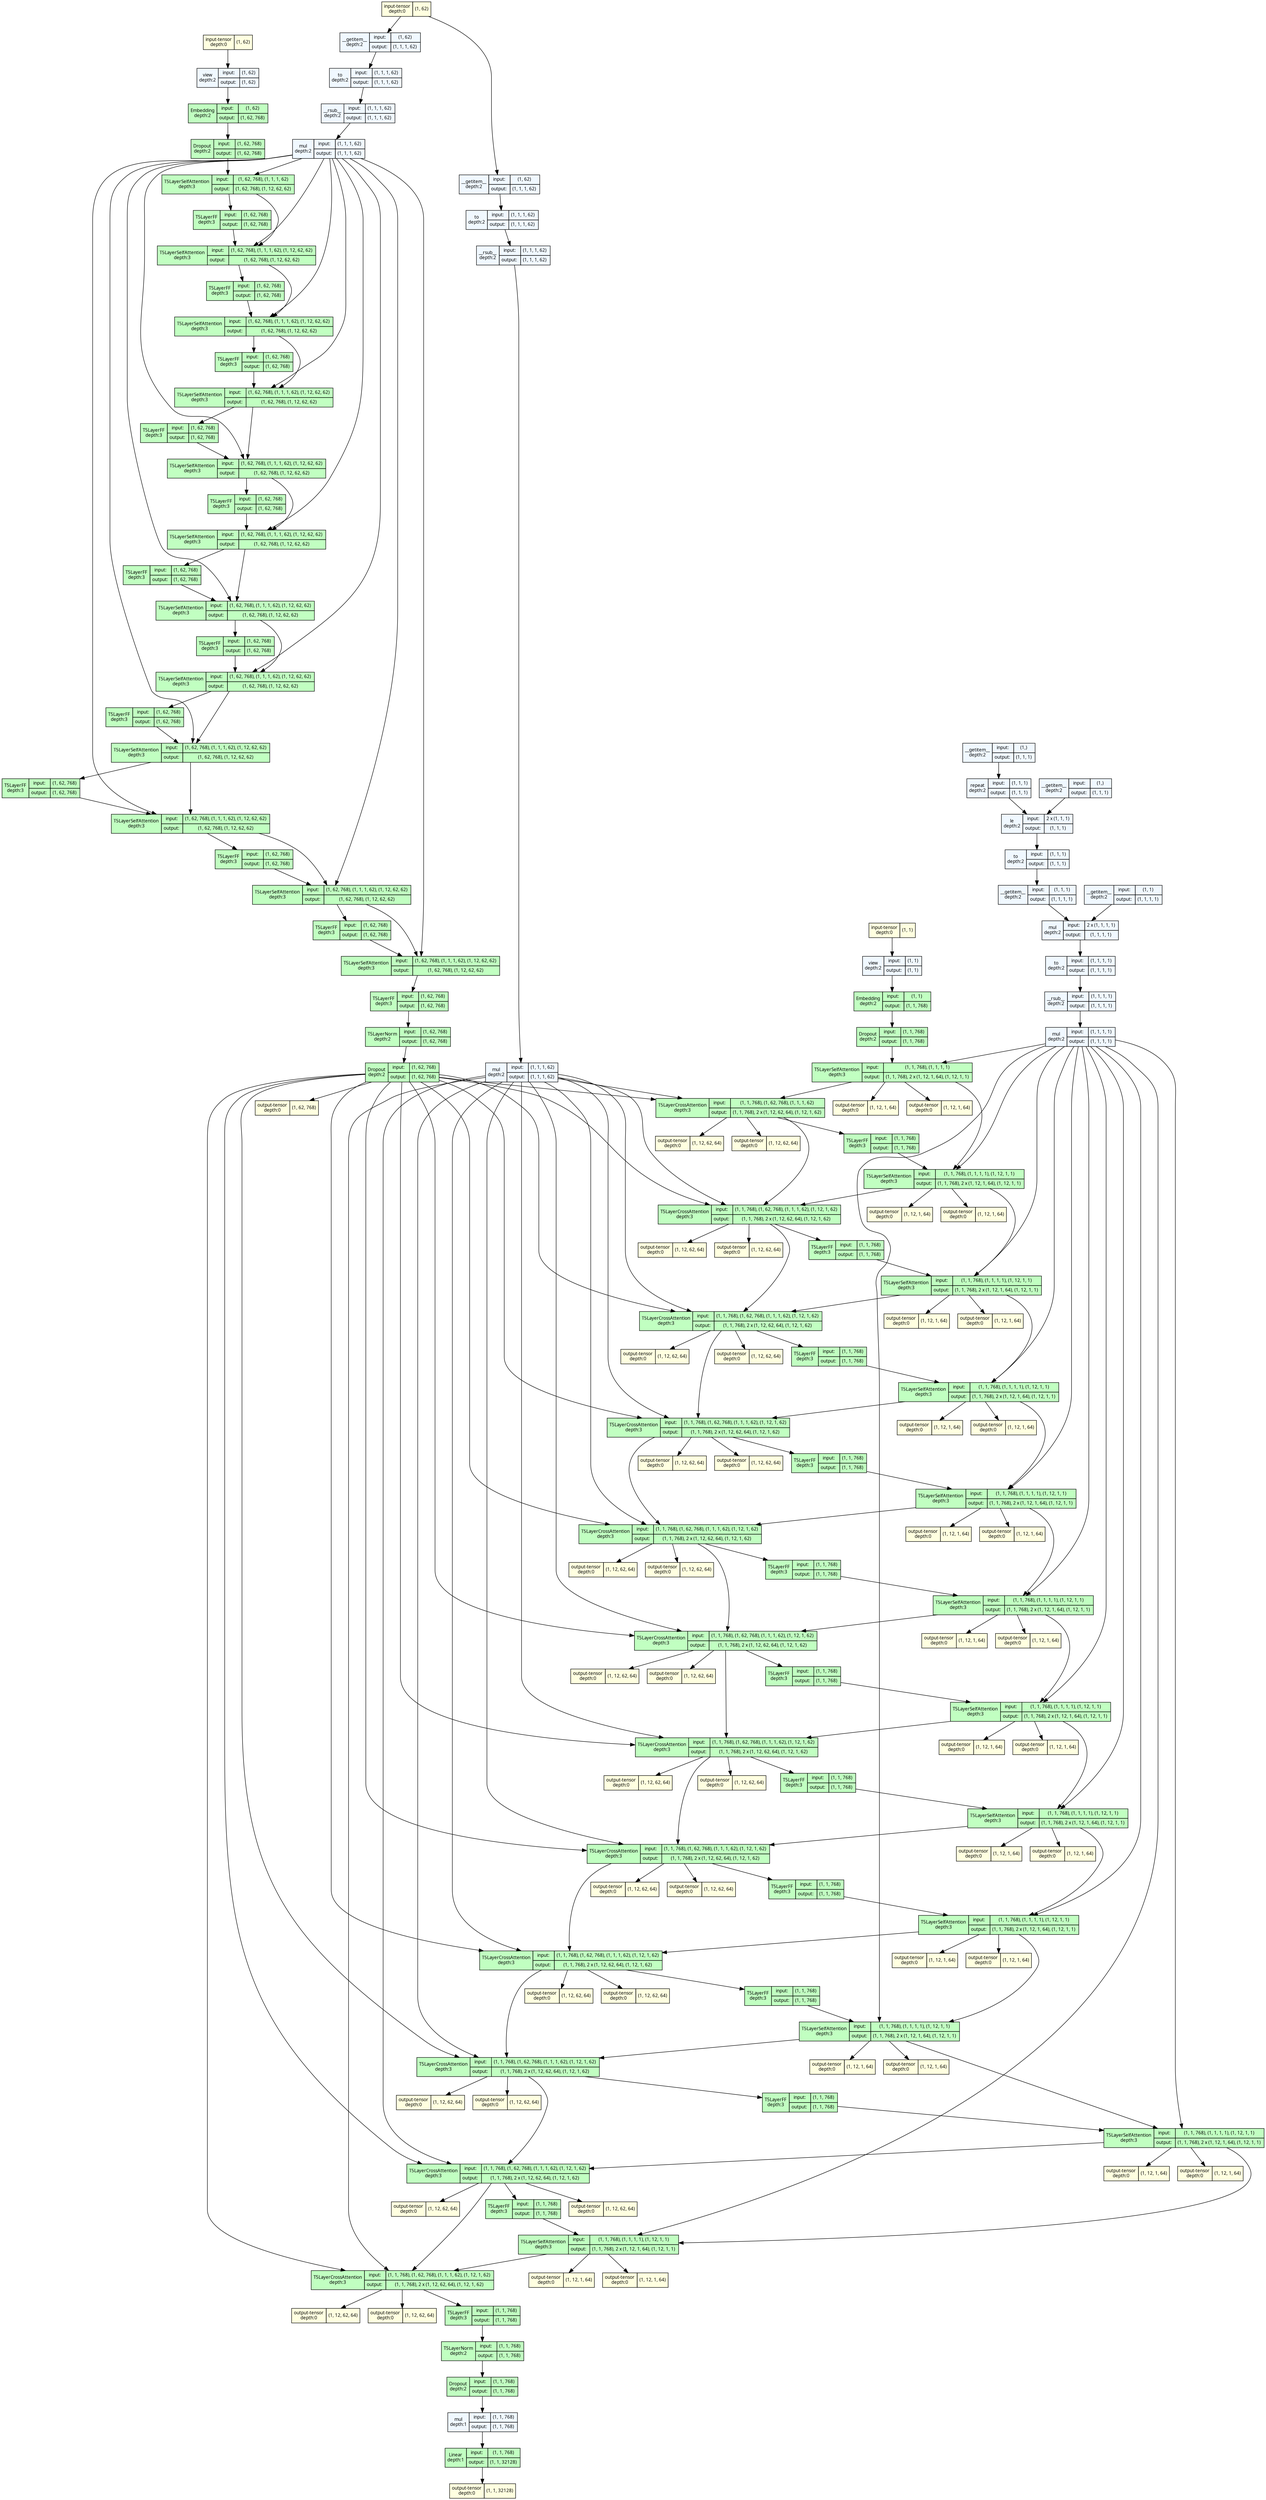 strict digraph model {
	graph [ordering=in rankdir=TB size="109.5,109.5"]
	node [align=left fontname="Linux libertine" fontsize=10 height=0.2 margin=0 ranksep=0.1 shape=plaintext style=filled]
	edge [fontsize=10]
	0 [label=<
                    <TABLE BORDER="0" CELLBORDER="1"
                    CELLSPACING="0" CELLPADDING="4">
                        <TR><TD>input-tensor<BR/>depth:0</TD><TD>(1, 62)</TD></TR>
                    </TABLE>> fillcolor=lightyellow]
	1 [label=<
                    <TABLE BORDER="0" CELLBORDER="1"
                    CELLSPACING="0" CELLPADDING="4">
                        <TR><TD>input-tensor<BR/>depth:0</TD><TD>(1, 62)</TD></TR>
                    </TABLE>> fillcolor=lightyellow]
	2 [label=<
                    <TABLE BORDER="0" CELLBORDER="1"
                    CELLSPACING="0" CELLPADDING="4">
                        <TR><TD>input-tensor<BR/>depth:0</TD><TD>(1, 1)</TD></TR>
                    </TABLE>> fillcolor=lightyellow]
	3 [label=<
                    <TABLE BORDER="0" CELLBORDER="1"
                    CELLSPACING="0" CELLPADDING="4">
                    <TR>
                        <TD ROWSPAN="2">view<BR/>depth:2</TD>
                        <TD COLSPAN="2">input:</TD>
                        <TD COLSPAN="2">(1, 62) </TD>
                    </TR>
                    <TR>
                        <TD COLSPAN="2">output: </TD>
                        <TD COLSPAN="2">(1, 62) </TD>
                    </TR>
                    </TABLE>> fillcolor=aliceblue]
	4 [label=<
                    <TABLE BORDER="0" CELLBORDER="1"
                    CELLSPACING="0" CELLPADDING="4">
                    <TR>
                        <TD ROWSPAN="2">Embedding<BR/>depth:2</TD>
                        <TD COLSPAN="2">input:</TD>
                        <TD COLSPAN="2">(1, 62) </TD>
                    </TR>
                    <TR>
                        <TD COLSPAN="2">output: </TD>
                        <TD COLSPAN="2">(1, 62, 768) </TD>
                    </TR>
                    </TABLE>> fillcolor=darkseagreen1]
	5 [label=<
                    <TABLE BORDER="0" CELLBORDER="1"
                    CELLSPACING="0" CELLPADDING="4">
                    <TR>
                        <TD ROWSPAN="2">__getitem__<BR/>depth:2</TD>
                        <TD COLSPAN="2">input:</TD>
                        <TD COLSPAN="2">(1, 62) </TD>
                    </TR>
                    <TR>
                        <TD COLSPAN="2">output: </TD>
                        <TD COLSPAN="2">(1, 1, 1, 62) </TD>
                    </TR>
                    </TABLE>> fillcolor=aliceblue]
	6 [label=<
                    <TABLE BORDER="0" CELLBORDER="1"
                    CELLSPACING="0" CELLPADDING="4">
                    <TR>
                        <TD ROWSPAN="2">to<BR/>depth:2</TD>
                        <TD COLSPAN="2">input:</TD>
                        <TD COLSPAN="2">(1, 1, 1, 62) </TD>
                    </TR>
                    <TR>
                        <TD COLSPAN="2">output: </TD>
                        <TD COLSPAN="2">(1, 1, 1, 62) </TD>
                    </TR>
                    </TABLE>> fillcolor=aliceblue]
	7 [label=<
                    <TABLE BORDER="0" CELLBORDER="1"
                    CELLSPACING="0" CELLPADDING="4">
                    <TR>
                        <TD ROWSPAN="2">__rsub__<BR/>depth:2</TD>
                        <TD COLSPAN="2">input:</TD>
                        <TD COLSPAN="2">(1, 1, 1, 62) </TD>
                    </TR>
                    <TR>
                        <TD COLSPAN="2">output: </TD>
                        <TD COLSPAN="2">(1, 1, 1, 62) </TD>
                    </TR>
                    </TABLE>> fillcolor=aliceblue]
	8 [label=<
                    <TABLE BORDER="0" CELLBORDER="1"
                    CELLSPACING="0" CELLPADDING="4">
                    <TR>
                        <TD ROWSPAN="2">mul<BR/>depth:2</TD>
                        <TD COLSPAN="2">input:</TD>
                        <TD COLSPAN="2">(1, 1, 1, 62) </TD>
                    </TR>
                    <TR>
                        <TD COLSPAN="2">output: </TD>
                        <TD COLSPAN="2">(1, 1, 1, 62) </TD>
                    </TR>
                    </TABLE>> fillcolor=aliceblue]
	9 [label=<
                    <TABLE BORDER="0" CELLBORDER="1"
                    CELLSPACING="0" CELLPADDING="4">
                    <TR>
                        <TD ROWSPAN="2">Dropout<BR/>depth:2</TD>
                        <TD COLSPAN="2">input:</TD>
                        <TD COLSPAN="2">(1, 62, 768) </TD>
                    </TR>
                    <TR>
                        <TD COLSPAN="2">output: </TD>
                        <TD COLSPAN="2">(1, 62, 768) </TD>
                    </TR>
                    </TABLE>> fillcolor=darkseagreen1]
	10 [label=<
                    <TABLE BORDER="0" CELLBORDER="1"
                    CELLSPACING="0" CELLPADDING="4">
                    <TR>
                        <TD ROWSPAN="2">T5LayerSelfAttention<BR/>depth:3</TD>
                        <TD COLSPAN="2">input:</TD>
                        <TD COLSPAN="2">(1, 62, 768), (1, 1, 1, 62) </TD>
                    </TR>
                    <TR>
                        <TD COLSPAN="2">output: </TD>
                        <TD COLSPAN="2">(1, 62, 768), (1, 12, 62, 62) </TD>
                    </TR>
                    </TABLE>> fillcolor=darkseagreen1]
	11 [label=<
                    <TABLE BORDER="0" CELLBORDER="1"
                    CELLSPACING="0" CELLPADDING="4">
                    <TR>
                        <TD ROWSPAN="2">T5LayerFF<BR/>depth:3</TD>
                        <TD COLSPAN="2">input:</TD>
                        <TD COLSPAN="2">(1, 62, 768) </TD>
                    </TR>
                    <TR>
                        <TD COLSPAN="2">output: </TD>
                        <TD COLSPAN="2">(1, 62, 768) </TD>
                    </TR>
                    </TABLE>> fillcolor=darkseagreen1]
	12 [label=<
                    <TABLE BORDER="0" CELLBORDER="1"
                    CELLSPACING="0" CELLPADDING="4">
                    <TR>
                        <TD ROWSPAN="2">T5LayerSelfAttention<BR/>depth:3</TD>
                        <TD COLSPAN="2">input:</TD>
                        <TD COLSPAN="2">(1, 62, 768), (1, 1, 1, 62), (1, 12, 62, 62) </TD>
                    </TR>
                    <TR>
                        <TD COLSPAN="2">output: </TD>
                        <TD COLSPAN="2">(1, 62, 768), (1, 12, 62, 62) </TD>
                    </TR>
                    </TABLE>> fillcolor=darkseagreen1]
	13 [label=<
                    <TABLE BORDER="0" CELLBORDER="1"
                    CELLSPACING="0" CELLPADDING="4">
                    <TR>
                        <TD ROWSPAN="2">T5LayerFF<BR/>depth:3</TD>
                        <TD COLSPAN="2">input:</TD>
                        <TD COLSPAN="2">(1, 62, 768) </TD>
                    </TR>
                    <TR>
                        <TD COLSPAN="2">output: </TD>
                        <TD COLSPAN="2">(1, 62, 768) </TD>
                    </TR>
                    </TABLE>> fillcolor=darkseagreen1]
	14 [label=<
                    <TABLE BORDER="0" CELLBORDER="1"
                    CELLSPACING="0" CELLPADDING="4">
                    <TR>
                        <TD ROWSPAN="2">T5LayerSelfAttention<BR/>depth:3</TD>
                        <TD COLSPAN="2">input:</TD>
                        <TD COLSPAN="2">(1, 62, 768), (1, 1, 1, 62), (1, 12, 62, 62) </TD>
                    </TR>
                    <TR>
                        <TD COLSPAN="2">output: </TD>
                        <TD COLSPAN="2">(1, 62, 768), (1, 12, 62, 62) </TD>
                    </TR>
                    </TABLE>> fillcolor=darkseagreen1]
	15 [label=<
                    <TABLE BORDER="0" CELLBORDER="1"
                    CELLSPACING="0" CELLPADDING="4">
                    <TR>
                        <TD ROWSPAN="2">T5LayerFF<BR/>depth:3</TD>
                        <TD COLSPAN="2">input:</TD>
                        <TD COLSPAN="2">(1, 62, 768) </TD>
                    </TR>
                    <TR>
                        <TD COLSPAN="2">output: </TD>
                        <TD COLSPAN="2">(1, 62, 768) </TD>
                    </TR>
                    </TABLE>> fillcolor=darkseagreen1]
	16 [label=<
                    <TABLE BORDER="0" CELLBORDER="1"
                    CELLSPACING="0" CELLPADDING="4">
                    <TR>
                        <TD ROWSPAN="2">T5LayerSelfAttention<BR/>depth:3</TD>
                        <TD COLSPAN="2">input:</TD>
                        <TD COLSPAN="2">(1, 62, 768), (1, 1, 1, 62), (1, 12, 62, 62) </TD>
                    </TR>
                    <TR>
                        <TD COLSPAN="2">output: </TD>
                        <TD COLSPAN="2">(1, 62, 768), (1, 12, 62, 62) </TD>
                    </TR>
                    </TABLE>> fillcolor=darkseagreen1]
	17 [label=<
                    <TABLE BORDER="0" CELLBORDER="1"
                    CELLSPACING="0" CELLPADDING="4">
                    <TR>
                        <TD ROWSPAN="2">T5LayerFF<BR/>depth:3</TD>
                        <TD COLSPAN="2">input:</TD>
                        <TD COLSPAN="2">(1, 62, 768) </TD>
                    </TR>
                    <TR>
                        <TD COLSPAN="2">output: </TD>
                        <TD COLSPAN="2">(1, 62, 768) </TD>
                    </TR>
                    </TABLE>> fillcolor=darkseagreen1]
	18 [label=<
                    <TABLE BORDER="0" CELLBORDER="1"
                    CELLSPACING="0" CELLPADDING="4">
                    <TR>
                        <TD ROWSPAN="2">T5LayerSelfAttention<BR/>depth:3</TD>
                        <TD COLSPAN="2">input:</TD>
                        <TD COLSPAN="2">(1, 62, 768), (1, 1, 1, 62), (1, 12, 62, 62) </TD>
                    </TR>
                    <TR>
                        <TD COLSPAN="2">output: </TD>
                        <TD COLSPAN="2">(1, 62, 768), (1, 12, 62, 62) </TD>
                    </TR>
                    </TABLE>> fillcolor=darkseagreen1]
	19 [label=<
                    <TABLE BORDER="0" CELLBORDER="1"
                    CELLSPACING="0" CELLPADDING="4">
                    <TR>
                        <TD ROWSPAN="2">T5LayerFF<BR/>depth:3</TD>
                        <TD COLSPAN="2">input:</TD>
                        <TD COLSPAN="2">(1, 62, 768) </TD>
                    </TR>
                    <TR>
                        <TD COLSPAN="2">output: </TD>
                        <TD COLSPAN="2">(1, 62, 768) </TD>
                    </TR>
                    </TABLE>> fillcolor=darkseagreen1]
	20 [label=<
                    <TABLE BORDER="0" CELLBORDER="1"
                    CELLSPACING="0" CELLPADDING="4">
                    <TR>
                        <TD ROWSPAN="2">T5LayerSelfAttention<BR/>depth:3</TD>
                        <TD COLSPAN="2">input:</TD>
                        <TD COLSPAN="2">(1, 62, 768), (1, 1, 1, 62), (1, 12, 62, 62) </TD>
                    </TR>
                    <TR>
                        <TD COLSPAN="2">output: </TD>
                        <TD COLSPAN="2">(1, 62, 768), (1, 12, 62, 62) </TD>
                    </TR>
                    </TABLE>> fillcolor=darkseagreen1]
	21 [label=<
                    <TABLE BORDER="0" CELLBORDER="1"
                    CELLSPACING="0" CELLPADDING="4">
                    <TR>
                        <TD ROWSPAN="2">T5LayerFF<BR/>depth:3</TD>
                        <TD COLSPAN="2">input:</TD>
                        <TD COLSPAN="2">(1, 62, 768) </TD>
                    </TR>
                    <TR>
                        <TD COLSPAN="2">output: </TD>
                        <TD COLSPAN="2">(1, 62, 768) </TD>
                    </TR>
                    </TABLE>> fillcolor=darkseagreen1]
	22 [label=<
                    <TABLE BORDER="0" CELLBORDER="1"
                    CELLSPACING="0" CELLPADDING="4">
                    <TR>
                        <TD ROWSPAN="2">T5LayerSelfAttention<BR/>depth:3</TD>
                        <TD COLSPAN="2">input:</TD>
                        <TD COLSPAN="2">(1, 62, 768), (1, 1, 1, 62), (1, 12, 62, 62) </TD>
                    </TR>
                    <TR>
                        <TD COLSPAN="2">output: </TD>
                        <TD COLSPAN="2">(1, 62, 768), (1, 12, 62, 62) </TD>
                    </TR>
                    </TABLE>> fillcolor=darkseagreen1]
	23 [label=<
                    <TABLE BORDER="0" CELLBORDER="1"
                    CELLSPACING="0" CELLPADDING="4">
                    <TR>
                        <TD ROWSPAN="2">T5LayerFF<BR/>depth:3</TD>
                        <TD COLSPAN="2">input:</TD>
                        <TD COLSPAN="2">(1, 62, 768) </TD>
                    </TR>
                    <TR>
                        <TD COLSPAN="2">output: </TD>
                        <TD COLSPAN="2">(1, 62, 768) </TD>
                    </TR>
                    </TABLE>> fillcolor=darkseagreen1]
	24 [label=<
                    <TABLE BORDER="0" CELLBORDER="1"
                    CELLSPACING="0" CELLPADDING="4">
                    <TR>
                        <TD ROWSPAN="2">T5LayerSelfAttention<BR/>depth:3</TD>
                        <TD COLSPAN="2">input:</TD>
                        <TD COLSPAN="2">(1, 62, 768), (1, 1, 1, 62), (1, 12, 62, 62) </TD>
                    </TR>
                    <TR>
                        <TD COLSPAN="2">output: </TD>
                        <TD COLSPAN="2">(1, 62, 768), (1, 12, 62, 62) </TD>
                    </TR>
                    </TABLE>> fillcolor=darkseagreen1]
	25 [label=<
                    <TABLE BORDER="0" CELLBORDER="1"
                    CELLSPACING="0" CELLPADDING="4">
                    <TR>
                        <TD ROWSPAN="2">T5LayerFF<BR/>depth:3</TD>
                        <TD COLSPAN="2">input:</TD>
                        <TD COLSPAN="2">(1, 62, 768) </TD>
                    </TR>
                    <TR>
                        <TD COLSPAN="2">output: </TD>
                        <TD COLSPAN="2">(1, 62, 768) </TD>
                    </TR>
                    </TABLE>> fillcolor=darkseagreen1]
	26 [label=<
                    <TABLE BORDER="0" CELLBORDER="1"
                    CELLSPACING="0" CELLPADDING="4">
                    <TR>
                        <TD ROWSPAN="2">T5LayerSelfAttention<BR/>depth:3</TD>
                        <TD COLSPAN="2">input:</TD>
                        <TD COLSPAN="2">(1, 62, 768), (1, 1, 1, 62), (1, 12, 62, 62) </TD>
                    </TR>
                    <TR>
                        <TD COLSPAN="2">output: </TD>
                        <TD COLSPAN="2">(1, 62, 768), (1, 12, 62, 62) </TD>
                    </TR>
                    </TABLE>> fillcolor=darkseagreen1]
	27 [label=<
                    <TABLE BORDER="0" CELLBORDER="1"
                    CELLSPACING="0" CELLPADDING="4">
                    <TR>
                        <TD ROWSPAN="2">T5LayerFF<BR/>depth:3</TD>
                        <TD COLSPAN="2">input:</TD>
                        <TD COLSPAN="2">(1, 62, 768) </TD>
                    </TR>
                    <TR>
                        <TD COLSPAN="2">output: </TD>
                        <TD COLSPAN="2">(1, 62, 768) </TD>
                    </TR>
                    </TABLE>> fillcolor=darkseagreen1]
	28 [label=<
                    <TABLE BORDER="0" CELLBORDER="1"
                    CELLSPACING="0" CELLPADDING="4">
                    <TR>
                        <TD ROWSPAN="2">T5LayerSelfAttention<BR/>depth:3</TD>
                        <TD COLSPAN="2">input:</TD>
                        <TD COLSPAN="2">(1, 62, 768), (1, 1, 1, 62), (1, 12, 62, 62) </TD>
                    </TR>
                    <TR>
                        <TD COLSPAN="2">output: </TD>
                        <TD COLSPAN="2">(1, 62, 768), (1, 12, 62, 62) </TD>
                    </TR>
                    </TABLE>> fillcolor=darkseagreen1]
	29 [label=<
                    <TABLE BORDER="0" CELLBORDER="1"
                    CELLSPACING="0" CELLPADDING="4">
                    <TR>
                        <TD ROWSPAN="2">T5LayerFF<BR/>depth:3</TD>
                        <TD COLSPAN="2">input:</TD>
                        <TD COLSPAN="2">(1, 62, 768) </TD>
                    </TR>
                    <TR>
                        <TD COLSPAN="2">output: </TD>
                        <TD COLSPAN="2">(1, 62, 768) </TD>
                    </TR>
                    </TABLE>> fillcolor=darkseagreen1]
	30 [label=<
                    <TABLE BORDER="0" CELLBORDER="1"
                    CELLSPACING="0" CELLPADDING="4">
                    <TR>
                        <TD ROWSPAN="2">T5LayerSelfAttention<BR/>depth:3</TD>
                        <TD COLSPAN="2">input:</TD>
                        <TD COLSPAN="2">(1, 62, 768), (1, 1, 1, 62), (1, 12, 62, 62) </TD>
                    </TR>
                    <TR>
                        <TD COLSPAN="2">output: </TD>
                        <TD COLSPAN="2">(1, 62, 768), (1, 12, 62, 62) </TD>
                    </TR>
                    </TABLE>> fillcolor=darkseagreen1]
	31 [label=<
                    <TABLE BORDER="0" CELLBORDER="1"
                    CELLSPACING="0" CELLPADDING="4">
                    <TR>
                        <TD ROWSPAN="2">T5LayerFF<BR/>depth:3</TD>
                        <TD COLSPAN="2">input:</TD>
                        <TD COLSPAN="2">(1, 62, 768) </TD>
                    </TR>
                    <TR>
                        <TD COLSPAN="2">output: </TD>
                        <TD COLSPAN="2">(1, 62, 768) </TD>
                    </TR>
                    </TABLE>> fillcolor=darkseagreen1]
	32 [label=<
                    <TABLE BORDER="0" CELLBORDER="1"
                    CELLSPACING="0" CELLPADDING="4">
                    <TR>
                        <TD ROWSPAN="2">T5LayerSelfAttention<BR/>depth:3</TD>
                        <TD COLSPAN="2">input:</TD>
                        <TD COLSPAN="2">(1, 62, 768), (1, 1, 1, 62), (1, 12, 62, 62) </TD>
                    </TR>
                    <TR>
                        <TD COLSPAN="2">output: </TD>
                        <TD COLSPAN="2">(1, 62, 768), (1, 12, 62, 62) </TD>
                    </TR>
                    </TABLE>> fillcolor=darkseagreen1]
	33 [label=<
                    <TABLE BORDER="0" CELLBORDER="1"
                    CELLSPACING="0" CELLPADDING="4">
                    <TR>
                        <TD ROWSPAN="2">T5LayerFF<BR/>depth:3</TD>
                        <TD COLSPAN="2">input:</TD>
                        <TD COLSPAN="2">(1, 62, 768) </TD>
                    </TR>
                    <TR>
                        <TD COLSPAN="2">output: </TD>
                        <TD COLSPAN="2">(1, 62, 768) </TD>
                    </TR>
                    </TABLE>> fillcolor=darkseagreen1]
	34 [label=<
                    <TABLE BORDER="0" CELLBORDER="1"
                    CELLSPACING="0" CELLPADDING="4">
                    <TR>
                        <TD ROWSPAN="2">T5LayerNorm<BR/>depth:2</TD>
                        <TD COLSPAN="2">input:</TD>
                        <TD COLSPAN="2">(1, 62, 768) </TD>
                    </TR>
                    <TR>
                        <TD COLSPAN="2">output: </TD>
                        <TD COLSPAN="2">(1, 62, 768) </TD>
                    </TR>
                    </TABLE>> fillcolor=darkseagreen1]
	35 [label=<
                    <TABLE BORDER="0" CELLBORDER="1"
                    CELLSPACING="0" CELLPADDING="4">
                    <TR>
                        <TD ROWSPAN="2">Dropout<BR/>depth:2</TD>
                        <TD COLSPAN="2">input:</TD>
                        <TD COLSPAN="2">(1, 62, 768) </TD>
                    </TR>
                    <TR>
                        <TD COLSPAN="2">output: </TD>
                        <TD COLSPAN="2">(1, 62, 768) </TD>
                    </TR>
                    </TABLE>> fillcolor=darkseagreen1]
	36 [label=<
                    <TABLE BORDER="0" CELLBORDER="1"
                    CELLSPACING="0" CELLPADDING="4">
                    <TR>
                        <TD ROWSPAN="2">view<BR/>depth:2</TD>
                        <TD COLSPAN="2">input:</TD>
                        <TD COLSPAN="2">(1, 1) </TD>
                    </TR>
                    <TR>
                        <TD COLSPAN="2">output: </TD>
                        <TD COLSPAN="2">(1, 1) </TD>
                    </TR>
                    </TABLE>> fillcolor=aliceblue]
	37 [label=<
                    <TABLE BORDER="0" CELLBORDER="1"
                    CELLSPACING="0" CELLPADDING="4">
                    <TR>
                        <TD ROWSPAN="2">Embedding<BR/>depth:2</TD>
                        <TD COLSPAN="2">input:</TD>
                        <TD COLSPAN="2">(1, 1) </TD>
                    </TR>
                    <TR>
                        <TD COLSPAN="2">output: </TD>
                        <TD COLSPAN="2">(1, 1, 768) </TD>
                    </TR>
                    </TABLE>> fillcolor=darkseagreen1]
	38 [label=<
                    <TABLE BORDER="0" CELLBORDER="1"
                    CELLSPACING="0" CELLPADDING="4">
                    <TR>
                        <TD ROWSPAN="2">__getitem__<BR/>depth:2</TD>
                        <TD COLSPAN="2">input:</TD>
                        <TD COLSPAN="2">(1,) </TD>
                    </TR>
                    <TR>
                        <TD COLSPAN="2">output: </TD>
                        <TD COLSPAN="2">(1, 1, 1) </TD>
                    </TR>
                    </TABLE>> fillcolor=aliceblue]
	39 [label=<
                    <TABLE BORDER="0" CELLBORDER="1"
                    CELLSPACING="0" CELLPADDING="4">
                    <TR>
                        <TD ROWSPAN="2">repeat<BR/>depth:2</TD>
                        <TD COLSPAN="2">input:</TD>
                        <TD COLSPAN="2">(1, 1, 1) </TD>
                    </TR>
                    <TR>
                        <TD COLSPAN="2">output: </TD>
                        <TD COLSPAN="2">(1, 1, 1) </TD>
                    </TR>
                    </TABLE>> fillcolor=aliceblue]
	40 [label=<
                    <TABLE BORDER="0" CELLBORDER="1"
                    CELLSPACING="0" CELLPADDING="4">
                    <TR>
                        <TD ROWSPAN="2">__getitem__<BR/>depth:2</TD>
                        <TD COLSPAN="2">input:</TD>
                        <TD COLSPAN="2">(1,) </TD>
                    </TR>
                    <TR>
                        <TD COLSPAN="2">output: </TD>
                        <TD COLSPAN="2">(1, 1, 1) </TD>
                    </TR>
                    </TABLE>> fillcolor=aliceblue]
	41 [label=<
                    <TABLE BORDER="0" CELLBORDER="1"
                    CELLSPACING="0" CELLPADDING="4">
                    <TR>
                        <TD ROWSPAN="2">le<BR/>depth:2</TD>
                        <TD COLSPAN="2">input:</TD>
                        <TD COLSPAN="2">2 x (1, 1, 1) </TD>
                    </TR>
                    <TR>
                        <TD COLSPAN="2">output: </TD>
                        <TD COLSPAN="2">(1, 1, 1) </TD>
                    </TR>
                    </TABLE>> fillcolor=aliceblue]
	42 [label=<
                    <TABLE BORDER="0" CELLBORDER="1"
                    CELLSPACING="0" CELLPADDING="4">
                    <TR>
                        <TD ROWSPAN="2">to<BR/>depth:2</TD>
                        <TD COLSPAN="2">input:</TD>
                        <TD COLSPAN="2">(1, 1, 1) </TD>
                    </TR>
                    <TR>
                        <TD COLSPAN="2">output: </TD>
                        <TD COLSPAN="2">(1, 1, 1) </TD>
                    </TR>
                    </TABLE>> fillcolor=aliceblue]
	43 [label=<
                    <TABLE BORDER="0" CELLBORDER="1"
                    CELLSPACING="0" CELLPADDING="4">
                    <TR>
                        <TD ROWSPAN="2">__getitem__<BR/>depth:2</TD>
                        <TD COLSPAN="2">input:</TD>
                        <TD COLSPAN="2">(1, 1, 1) </TD>
                    </TR>
                    <TR>
                        <TD COLSPAN="2">output: </TD>
                        <TD COLSPAN="2">(1, 1, 1, 1) </TD>
                    </TR>
                    </TABLE>> fillcolor=aliceblue]
	44 [label=<
                    <TABLE BORDER="0" CELLBORDER="1"
                    CELLSPACING="0" CELLPADDING="4">
                    <TR>
                        <TD ROWSPAN="2">__getitem__<BR/>depth:2</TD>
                        <TD COLSPAN="2">input:</TD>
                        <TD COLSPAN="2">(1, 1) </TD>
                    </TR>
                    <TR>
                        <TD COLSPAN="2">output: </TD>
                        <TD COLSPAN="2">(1, 1, 1, 1) </TD>
                    </TR>
                    </TABLE>> fillcolor=aliceblue]
	45 [label=<
                    <TABLE BORDER="0" CELLBORDER="1"
                    CELLSPACING="0" CELLPADDING="4">
                    <TR>
                        <TD ROWSPAN="2">mul<BR/>depth:2</TD>
                        <TD COLSPAN="2">input:</TD>
                        <TD COLSPAN="2">2 x (1, 1, 1, 1) </TD>
                    </TR>
                    <TR>
                        <TD COLSPAN="2">output: </TD>
                        <TD COLSPAN="2">(1, 1, 1, 1) </TD>
                    </TR>
                    </TABLE>> fillcolor=aliceblue]
	46 [label=<
                    <TABLE BORDER="0" CELLBORDER="1"
                    CELLSPACING="0" CELLPADDING="4">
                    <TR>
                        <TD ROWSPAN="2">to<BR/>depth:2</TD>
                        <TD COLSPAN="2">input:</TD>
                        <TD COLSPAN="2">(1, 1, 1, 1) </TD>
                    </TR>
                    <TR>
                        <TD COLSPAN="2">output: </TD>
                        <TD COLSPAN="2">(1, 1, 1, 1) </TD>
                    </TR>
                    </TABLE>> fillcolor=aliceblue]
	47 [label=<
                    <TABLE BORDER="0" CELLBORDER="1"
                    CELLSPACING="0" CELLPADDING="4">
                    <TR>
                        <TD ROWSPAN="2">__rsub__<BR/>depth:2</TD>
                        <TD COLSPAN="2">input:</TD>
                        <TD COLSPAN="2">(1, 1, 1, 1) </TD>
                    </TR>
                    <TR>
                        <TD COLSPAN="2">output: </TD>
                        <TD COLSPAN="2">(1, 1, 1, 1) </TD>
                    </TR>
                    </TABLE>> fillcolor=aliceblue]
	48 [label=<
                    <TABLE BORDER="0" CELLBORDER="1"
                    CELLSPACING="0" CELLPADDING="4">
                    <TR>
                        <TD ROWSPAN="2">mul<BR/>depth:2</TD>
                        <TD COLSPAN="2">input:</TD>
                        <TD COLSPAN="2">(1, 1, 1, 1) </TD>
                    </TR>
                    <TR>
                        <TD COLSPAN="2">output: </TD>
                        <TD COLSPAN="2">(1, 1, 1, 1) </TD>
                    </TR>
                    </TABLE>> fillcolor=aliceblue]
	49 [label=<
                    <TABLE BORDER="0" CELLBORDER="1"
                    CELLSPACING="0" CELLPADDING="4">
                    <TR>
                        <TD ROWSPAN="2">__getitem__<BR/>depth:2</TD>
                        <TD COLSPAN="2">input:</TD>
                        <TD COLSPAN="2">(1, 62) </TD>
                    </TR>
                    <TR>
                        <TD COLSPAN="2">output: </TD>
                        <TD COLSPAN="2">(1, 1, 1, 62) </TD>
                    </TR>
                    </TABLE>> fillcolor=aliceblue]
	50 [label=<
                    <TABLE BORDER="0" CELLBORDER="1"
                    CELLSPACING="0" CELLPADDING="4">
                    <TR>
                        <TD ROWSPAN="2">to<BR/>depth:2</TD>
                        <TD COLSPAN="2">input:</TD>
                        <TD COLSPAN="2">(1, 1, 1, 62) </TD>
                    </TR>
                    <TR>
                        <TD COLSPAN="2">output: </TD>
                        <TD COLSPAN="2">(1, 1, 1, 62) </TD>
                    </TR>
                    </TABLE>> fillcolor=aliceblue]
	51 [label=<
                    <TABLE BORDER="0" CELLBORDER="1"
                    CELLSPACING="0" CELLPADDING="4">
                    <TR>
                        <TD ROWSPAN="2">__rsub__<BR/>depth:2</TD>
                        <TD COLSPAN="2">input:</TD>
                        <TD COLSPAN="2">(1, 1, 1, 62) </TD>
                    </TR>
                    <TR>
                        <TD COLSPAN="2">output: </TD>
                        <TD COLSPAN="2">(1, 1, 1, 62) </TD>
                    </TR>
                    </TABLE>> fillcolor=aliceblue]
	52 [label=<
                    <TABLE BORDER="0" CELLBORDER="1"
                    CELLSPACING="0" CELLPADDING="4">
                    <TR>
                        <TD ROWSPAN="2">mul<BR/>depth:2</TD>
                        <TD COLSPAN="2">input:</TD>
                        <TD COLSPAN="2">(1, 1, 1, 62) </TD>
                    </TR>
                    <TR>
                        <TD COLSPAN="2">output: </TD>
                        <TD COLSPAN="2">(1, 1, 1, 62) </TD>
                    </TR>
                    </TABLE>> fillcolor=aliceblue]
	53 [label=<
                    <TABLE BORDER="0" CELLBORDER="1"
                    CELLSPACING="0" CELLPADDING="4">
                    <TR>
                        <TD ROWSPAN="2">Dropout<BR/>depth:2</TD>
                        <TD COLSPAN="2">input:</TD>
                        <TD COLSPAN="2">(1, 1, 768) </TD>
                    </TR>
                    <TR>
                        <TD COLSPAN="2">output: </TD>
                        <TD COLSPAN="2">(1, 1, 768) </TD>
                    </TR>
                    </TABLE>> fillcolor=darkseagreen1]
	54 [label=<
                    <TABLE BORDER="0" CELLBORDER="1"
                    CELLSPACING="0" CELLPADDING="4">
                    <TR>
                        <TD ROWSPAN="2">T5LayerSelfAttention<BR/>depth:3</TD>
                        <TD COLSPAN="2">input:</TD>
                        <TD COLSPAN="2">(1, 1, 768), (1, 1, 1, 1) </TD>
                    </TR>
                    <TR>
                        <TD COLSPAN="2">output: </TD>
                        <TD COLSPAN="2">(1, 1, 768), 2 x (1, 12, 1, 64), (1, 12, 1, 1) </TD>
                    </TR>
                    </TABLE>> fillcolor=darkseagreen1]
	55 [label=<
                    <TABLE BORDER="0" CELLBORDER="1"
                    CELLSPACING="0" CELLPADDING="4">
                        <TR><TD>output-tensor<BR/>depth:0</TD><TD>(1, 12, 1, 64)</TD></TR>
                    </TABLE>> fillcolor=lightyellow]
	56 [label=<
                    <TABLE BORDER="0" CELLBORDER="1"
                    CELLSPACING="0" CELLPADDING="4">
                        <TR><TD>output-tensor<BR/>depth:0</TD><TD>(1, 12, 1, 64)</TD></TR>
                    </TABLE>> fillcolor=lightyellow]
	57 [label=<
                    <TABLE BORDER="0" CELLBORDER="1"
                    CELLSPACING="0" CELLPADDING="4">
                    <TR>
                        <TD ROWSPAN="2">T5LayerCrossAttention<BR/>depth:3</TD>
                        <TD COLSPAN="2">input:</TD>
                        <TD COLSPAN="2">(1, 1, 768), (1, 62, 768), (1, 1, 1, 62) </TD>
                    </TR>
                    <TR>
                        <TD COLSPAN="2">output: </TD>
                        <TD COLSPAN="2">(1, 1, 768), 2 x (1, 12, 62, 64), (1, 12, 1, 62) </TD>
                    </TR>
                    </TABLE>> fillcolor=darkseagreen1]
	58 [label=<
                    <TABLE BORDER="0" CELLBORDER="1"
                    CELLSPACING="0" CELLPADDING="4">
                        <TR><TD>output-tensor<BR/>depth:0</TD><TD>(1, 12, 62, 64)</TD></TR>
                    </TABLE>> fillcolor=lightyellow]
	59 [label=<
                    <TABLE BORDER="0" CELLBORDER="1"
                    CELLSPACING="0" CELLPADDING="4">
                        <TR><TD>output-tensor<BR/>depth:0</TD><TD>(1, 12, 62, 64)</TD></TR>
                    </TABLE>> fillcolor=lightyellow]
	60 [label=<
                    <TABLE BORDER="0" CELLBORDER="1"
                    CELLSPACING="0" CELLPADDING="4">
                    <TR>
                        <TD ROWSPAN="2">T5LayerFF<BR/>depth:3</TD>
                        <TD COLSPAN="2">input:</TD>
                        <TD COLSPAN="2">(1, 1, 768) </TD>
                    </TR>
                    <TR>
                        <TD COLSPAN="2">output: </TD>
                        <TD COLSPAN="2">(1, 1, 768) </TD>
                    </TR>
                    </TABLE>> fillcolor=darkseagreen1]
	61 [label=<
                    <TABLE BORDER="0" CELLBORDER="1"
                    CELLSPACING="0" CELLPADDING="4">
                    <TR>
                        <TD ROWSPAN="2">T5LayerSelfAttention<BR/>depth:3</TD>
                        <TD COLSPAN="2">input:</TD>
                        <TD COLSPAN="2">(1, 1, 768), (1, 1, 1, 1), (1, 12, 1, 1) </TD>
                    </TR>
                    <TR>
                        <TD COLSPAN="2">output: </TD>
                        <TD COLSPAN="2">(1, 1, 768), 2 x (1, 12, 1, 64), (1, 12, 1, 1) </TD>
                    </TR>
                    </TABLE>> fillcolor=darkseagreen1]
	62 [label=<
                    <TABLE BORDER="0" CELLBORDER="1"
                    CELLSPACING="0" CELLPADDING="4">
                        <TR><TD>output-tensor<BR/>depth:0</TD><TD>(1, 12, 1, 64)</TD></TR>
                    </TABLE>> fillcolor=lightyellow]
	63 [label=<
                    <TABLE BORDER="0" CELLBORDER="1"
                    CELLSPACING="0" CELLPADDING="4">
                        <TR><TD>output-tensor<BR/>depth:0</TD><TD>(1, 12, 1, 64)</TD></TR>
                    </TABLE>> fillcolor=lightyellow]
	64 [label=<
                    <TABLE BORDER="0" CELLBORDER="1"
                    CELLSPACING="0" CELLPADDING="4">
                    <TR>
                        <TD ROWSPAN="2">T5LayerCrossAttention<BR/>depth:3</TD>
                        <TD COLSPAN="2">input:</TD>
                        <TD COLSPAN="2">(1, 1, 768), (1, 62, 768), (1, 1, 1, 62), (1, 12, 1, 62) </TD>
                    </TR>
                    <TR>
                        <TD COLSPAN="2">output: </TD>
                        <TD COLSPAN="2">(1, 1, 768), 2 x (1, 12, 62, 64), (1, 12, 1, 62) </TD>
                    </TR>
                    </TABLE>> fillcolor=darkseagreen1]
	65 [label=<
                    <TABLE BORDER="0" CELLBORDER="1"
                    CELLSPACING="0" CELLPADDING="4">
                        <TR><TD>output-tensor<BR/>depth:0</TD><TD>(1, 12, 62, 64)</TD></TR>
                    </TABLE>> fillcolor=lightyellow]
	66 [label=<
                    <TABLE BORDER="0" CELLBORDER="1"
                    CELLSPACING="0" CELLPADDING="4">
                        <TR><TD>output-tensor<BR/>depth:0</TD><TD>(1, 12, 62, 64)</TD></TR>
                    </TABLE>> fillcolor=lightyellow]
	67 [label=<
                    <TABLE BORDER="0" CELLBORDER="1"
                    CELLSPACING="0" CELLPADDING="4">
                    <TR>
                        <TD ROWSPAN="2">T5LayerFF<BR/>depth:3</TD>
                        <TD COLSPAN="2">input:</TD>
                        <TD COLSPAN="2">(1, 1, 768) </TD>
                    </TR>
                    <TR>
                        <TD COLSPAN="2">output: </TD>
                        <TD COLSPAN="2">(1, 1, 768) </TD>
                    </TR>
                    </TABLE>> fillcolor=darkseagreen1]
	68 [label=<
                    <TABLE BORDER="0" CELLBORDER="1"
                    CELLSPACING="0" CELLPADDING="4">
                    <TR>
                        <TD ROWSPAN="2">T5LayerSelfAttention<BR/>depth:3</TD>
                        <TD COLSPAN="2">input:</TD>
                        <TD COLSPAN="2">(1, 1, 768), (1, 1, 1, 1), (1, 12, 1, 1) </TD>
                    </TR>
                    <TR>
                        <TD COLSPAN="2">output: </TD>
                        <TD COLSPAN="2">(1, 1, 768), 2 x (1, 12, 1, 64), (1, 12, 1, 1) </TD>
                    </TR>
                    </TABLE>> fillcolor=darkseagreen1]
	69 [label=<
                    <TABLE BORDER="0" CELLBORDER="1"
                    CELLSPACING="0" CELLPADDING="4">
                        <TR><TD>output-tensor<BR/>depth:0</TD><TD>(1, 12, 1, 64)</TD></TR>
                    </TABLE>> fillcolor=lightyellow]
	70 [label=<
                    <TABLE BORDER="0" CELLBORDER="1"
                    CELLSPACING="0" CELLPADDING="4">
                        <TR><TD>output-tensor<BR/>depth:0</TD><TD>(1, 12, 1, 64)</TD></TR>
                    </TABLE>> fillcolor=lightyellow]
	71 [label=<
                    <TABLE BORDER="0" CELLBORDER="1"
                    CELLSPACING="0" CELLPADDING="4">
                    <TR>
                        <TD ROWSPAN="2">T5LayerCrossAttention<BR/>depth:3</TD>
                        <TD COLSPAN="2">input:</TD>
                        <TD COLSPAN="2">(1, 1, 768), (1, 62, 768), (1, 1, 1, 62), (1, 12, 1, 62) </TD>
                    </TR>
                    <TR>
                        <TD COLSPAN="2">output: </TD>
                        <TD COLSPAN="2">(1, 1, 768), 2 x (1, 12, 62, 64), (1, 12, 1, 62) </TD>
                    </TR>
                    </TABLE>> fillcolor=darkseagreen1]
	72 [label=<
                    <TABLE BORDER="0" CELLBORDER="1"
                    CELLSPACING="0" CELLPADDING="4">
                        <TR><TD>output-tensor<BR/>depth:0</TD><TD>(1, 12, 62, 64)</TD></TR>
                    </TABLE>> fillcolor=lightyellow]
	73 [label=<
                    <TABLE BORDER="0" CELLBORDER="1"
                    CELLSPACING="0" CELLPADDING="4">
                        <TR><TD>output-tensor<BR/>depth:0</TD><TD>(1, 12, 62, 64)</TD></TR>
                    </TABLE>> fillcolor=lightyellow]
	74 [label=<
                    <TABLE BORDER="0" CELLBORDER="1"
                    CELLSPACING="0" CELLPADDING="4">
                    <TR>
                        <TD ROWSPAN="2">T5LayerFF<BR/>depth:3</TD>
                        <TD COLSPAN="2">input:</TD>
                        <TD COLSPAN="2">(1, 1, 768) </TD>
                    </TR>
                    <TR>
                        <TD COLSPAN="2">output: </TD>
                        <TD COLSPAN="2">(1, 1, 768) </TD>
                    </TR>
                    </TABLE>> fillcolor=darkseagreen1]
	75 [label=<
                    <TABLE BORDER="0" CELLBORDER="1"
                    CELLSPACING="0" CELLPADDING="4">
                    <TR>
                        <TD ROWSPAN="2">T5LayerSelfAttention<BR/>depth:3</TD>
                        <TD COLSPAN="2">input:</TD>
                        <TD COLSPAN="2">(1, 1, 768), (1, 1, 1, 1), (1, 12, 1, 1) </TD>
                    </TR>
                    <TR>
                        <TD COLSPAN="2">output: </TD>
                        <TD COLSPAN="2">(1, 1, 768), 2 x (1, 12, 1, 64), (1, 12, 1, 1) </TD>
                    </TR>
                    </TABLE>> fillcolor=darkseagreen1]
	76 [label=<
                    <TABLE BORDER="0" CELLBORDER="1"
                    CELLSPACING="0" CELLPADDING="4">
                        <TR><TD>output-tensor<BR/>depth:0</TD><TD>(1, 12, 1, 64)</TD></TR>
                    </TABLE>> fillcolor=lightyellow]
	77 [label=<
                    <TABLE BORDER="0" CELLBORDER="1"
                    CELLSPACING="0" CELLPADDING="4">
                        <TR><TD>output-tensor<BR/>depth:0</TD><TD>(1, 12, 1, 64)</TD></TR>
                    </TABLE>> fillcolor=lightyellow]
	78 [label=<
                    <TABLE BORDER="0" CELLBORDER="1"
                    CELLSPACING="0" CELLPADDING="4">
                    <TR>
                        <TD ROWSPAN="2">T5LayerCrossAttention<BR/>depth:3</TD>
                        <TD COLSPAN="2">input:</TD>
                        <TD COLSPAN="2">(1, 1, 768), (1, 62, 768), (1, 1, 1, 62), (1, 12, 1, 62) </TD>
                    </TR>
                    <TR>
                        <TD COLSPAN="2">output: </TD>
                        <TD COLSPAN="2">(1, 1, 768), 2 x (1, 12, 62, 64), (1, 12, 1, 62) </TD>
                    </TR>
                    </TABLE>> fillcolor=darkseagreen1]
	79 [label=<
                    <TABLE BORDER="0" CELLBORDER="1"
                    CELLSPACING="0" CELLPADDING="4">
                        <TR><TD>output-tensor<BR/>depth:0</TD><TD>(1, 12, 62, 64)</TD></TR>
                    </TABLE>> fillcolor=lightyellow]
	80 [label=<
                    <TABLE BORDER="0" CELLBORDER="1"
                    CELLSPACING="0" CELLPADDING="4">
                        <TR><TD>output-tensor<BR/>depth:0</TD><TD>(1, 12, 62, 64)</TD></TR>
                    </TABLE>> fillcolor=lightyellow]
	81 [label=<
                    <TABLE BORDER="0" CELLBORDER="1"
                    CELLSPACING="0" CELLPADDING="4">
                    <TR>
                        <TD ROWSPAN="2">T5LayerFF<BR/>depth:3</TD>
                        <TD COLSPAN="2">input:</TD>
                        <TD COLSPAN="2">(1, 1, 768) </TD>
                    </TR>
                    <TR>
                        <TD COLSPAN="2">output: </TD>
                        <TD COLSPAN="2">(1, 1, 768) </TD>
                    </TR>
                    </TABLE>> fillcolor=darkseagreen1]
	82 [label=<
                    <TABLE BORDER="0" CELLBORDER="1"
                    CELLSPACING="0" CELLPADDING="4">
                    <TR>
                        <TD ROWSPAN="2">T5LayerSelfAttention<BR/>depth:3</TD>
                        <TD COLSPAN="2">input:</TD>
                        <TD COLSPAN="2">(1, 1, 768), (1, 1, 1, 1), (1, 12, 1, 1) </TD>
                    </TR>
                    <TR>
                        <TD COLSPAN="2">output: </TD>
                        <TD COLSPAN="2">(1, 1, 768), 2 x (1, 12, 1, 64), (1, 12, 1, 1) </TD>
                    </TR>
                    </TABLE>> fillcolor=darkseagreen1]
	83 [label=<
                    <TABLE BORDER="0" CELLBORDER="1"
                    CELLSPACING="0" CELLPADDING="4">
                        <TR><TD>output-tensor<BR/>depth:0</TD><TD>(1, 12, 1, 64)</TD></TR>
                    </TABLE>> fillcolor=lightyellow]
	84 [label=<
                    <TABLE BORDER="0" CELLBORDER="1"
                    CELLSPACING="0" CELLPADDING="4">
                        <TR><TD>output-tensor<BR/>depth:0</TD><TD>(1, 12, 1, 64)</TD></TR>
                    </TABLE>> fillcolor=lightyellow]
	85 [label=<
                    <TABLE BORDER="0" CELLBORDER="1"
                    CELLSPACING="0" CELLPADDING="4">
                    <TR>
                        <TD ROWSPAN="2">T5LayerCrossAttention<BR/>depth:3</TD>
                        <TD COLSPAN="2">input:</TD>
                        <TD COLSPAN="2">(1, 1, 768), (1, 62, 768), (1, 1, 1, 62), (1, 12, 1, 62) </TD>
                    </TR>
                    <TR>
                        <TD COLSPAN="2">output: </TD>
                        <TD COLSPAN="2">(1, 1, 768), 2 x (1, 12, 62, 64), (1, 12, 1, 62) </TD>
                    </TR>
                    </TABLE>> fillcolor=darkseagreen1]
	86 [label=<
                    <TABLE BORDER="0" CELLBORDER="1"
                    CELLSPACING="0" CELLPADDING="4">
                        <TR><TD>output-tensor<BR/>depth:0</TD><TD>(1, 12, 62, 64)</TD></TR>
                    </TABLE>> fillcolor=lightyellow]
	87 [label=<
                    <TABLE BORDER="0" CELLBORDER="1"
                    CELLSPACING="0" CELLPADDING="4">
                        <TR><TD>output-tensor<BR/>depth:0</TD><TD>(1, 12, 62, 64)</TD></TR>
                    </TABLE>> fillcolor=lightyellow]
	88 [label=<
                    <TABLE BORDER="0" CELLBORDER="1"
                    CELLSPACING="0" CELLPADDING="4">
                    <TR>
                        <TD ROWSPAN="2">T5LayerFF<BR/>depth:3</TD>
                        <TD COLSPAN="2">input:</TD>
                        <TD COLSPAN="2">(1, 1, 768) </TD>
                    </TR>
                    <TR>
                        <TD COLSPAN="2">output: </TD>
                        <TD COLSPAN="2">(1, 1, 768) </TD>
                    </TR>
                    </TABLE>> fillcolor=darkseagreen1]
	89 [label=<
                    <TABLE BORDER="0" CELLBORDER="1"
                    CELLSPACING="0" CELLPADDING="4">
                    <TR>
                        <TD ROWSPAN="2">T5LayerSelfAttention<BR/>depth:3</TD>
                        <TD COLSPAN="2">input:</TD>
                        <TD COLSPAN="2">(1, 1, 768), (1, 1, 1, 1), (1, 12, 1, 1) </TD>
                    </TR>
                    <TR>
                        <TD COLSPAN="2">output: </TD>
                        <TD COLSPAN="2">(1, 1, 768), 2 x (1, 12, 1, 64), (1, 12, 1, 1) </TD>
                    </TR>
                    </TABLE>> fillcolor=darkseagreen1]
	90 [label=<
                    <TABLE BORDER="0" CELLBORDER="1"
                    CELLSPACING="0" CELLPADDING="4">
                        <TR><TD>output-tensor<BR/>depth:0</TD><TD>(1, 12, 1, 64)</TD></TR>
                    </TABLE>> fillcolor=lightyellow]
	91 [label=<
                    <TABLE BORDER="0" CELLBORDER="1"
                    CELLSPACING="0" CELLPADDING="4">
                        <TR><TD>output-tensor<BR/>depth:0</TD><TD>(1, 12, 1, 64)</TD></TR>
                    </TABLE>> fillcolor=lightyellow]
	92 [label=<
                    <TABLE BORDER="0" CELLBORDER="1"
                    CELLSPACING="0" CELLPADDING="4">
                    <TR>
                        <TD ROWSPAN="2">T5LayerCrossAttention<BR/>depth:3</TD>
                        <TD COLSPAN="2">input:</TD>
                        <TD COLSPAN="2">(1, 1, 768), (1, 62, 768), (1, 1, 1, 62), (1, 12, 1, 62) </TD>
                    </TR>
                    <TR>
                        <TD COLSPAN="2">output: </TD>
                        <TD COLSPAN="2">(1, 1, 768), 2 x (1, 12, 62, 64), (1, 12, 1, 62) </TD>
                    </TR>
                    </TABLE>> fillcolor=darkseagreen1]
	93 [label=<
                    <TABLE BORDER="0" CELLBORDER="1"
                    CELLSPACING="0" CELLPADDING="4">
                        <TR><TD>output-tensor<BR/>depth:0</TD><TD>(1, 12, 62, 64)</TD></TR>
                    </TABLE>> fillcolor=lightyellow]
	94 [label=<
                    <TABLE BORDER="0" CELLBORDER="1"
                    CELLSPACING="0" CELLPADDING="4">
                        <TR><TD>output-tensor<BR/>depth:0</TD><TD>(1, 12, 62, 64)</TD></TR>
                    </TABLE>> fillcolor=lightyellow]
	95 [label=<
                    <TABLE BORDER="0" CELLBORDER="1"
                    CELLSPACING="0" CELLPADDING="4">
                    <TR>
                        <TD ROWSPAN="2">T5LayerFF<BR/>depth:3</TD>
                        <TD COLSPAN="2">input:</TD>
                        <TD COLSPAN="2">(1, 1, 768) </TD>
                    </TR>
                    <TR>
                        <TD COLSPAN="2">output: </TD>
                        <TD COLSPAN="2">(1, 1, 768) </TD>
                    </TR>
                    </TABLE>> fillcolor=darkseagreen1]
	96 [label=<
                    <TABLE BORDER="0" CELLBORDER="1"
                    CELLSPACING="0" CELLPADDING="4">
                    <TR>
                        <TD ROWSPAN="2">T5LayerSelfAttention<BR/>depth:3</TD>
                        <TD COLSPAN="2">input:</TD>
                        <TD COLSPAN="2">(1, 1, 768), (1, 1, 1, 1), (1, 12, 1, 1) </TD>
                    </TR>
                    <TR>
                        <TD COLSPAN="2">output: </TD>
                        <TD COLSPAN="2">(1, 1, 768), 2 x (1, 12, 1, 64), (1, 12, 1, 1) </TD>
                    </TR>
                    </TABLE>> fillcolor=darkseagreen1]
	97 [label=<
                    <TABLE BORDER="0" CELLBORDER="1"
                    CELLSPACING="0" CELLPADDING="4">
                        <TR><TD>output-tensor<BR/>depth:0</TD><TD>(1, 12, 1, 64)</TD></TR>
                    </TABLE>> fillcolor=lightyellow]
	98 [label=<
                    <TABLE BORDER="0" CELLBORDER="1"
                    CELLSPACING="0" CELLPADDING="4">
                        <TR><TD>output-tensor<BR/>depth:0</TD><TD>(1, 12, 1, 64)</TD></TR>
                    </TABLE>> fillcolor=lightyellow]
	99 [label=<
                    <TABLE BORDER="0" CELLBORDER="1"
                    CELLSPACING="0" CELLPADDING="4">
                    <TR>
                        <TD ROWSPAN="2">T5LayerCrossAttention<BR/>depth:3</TD>
                        <TD COLSPAN="2">input:</TD>
                        <TD COLSPAN="2">(1, 1, 768), (1, 62, 768), (1, 1, 1, 62), (1, 12, 1, 62) </TD>
                    </TR>
                    <TR>
                        <TD COLSPAN="2">output: </TD>
                        <TD COLSPAN="2">(1, 1, 768), 2 x (1, 12, 62, 64), (1, 12, 1, 62) </TD>
                    </TR>
                    </TABLE>> fillcolor=darkseagreen1]
	100 [label=<
                    <TABLE BORDER="0" CELLBORDER="1"
                    CELLSPACING="0" CELLPADDING="4">
                        <TR><TD>output-tensor<BR/>depth:0</TD><TD>(1, 12, 62, 64)</TD></TR>
                    </TABLE>> fillcolor=lightyellow]
	101 [label=<
                    <TABLE BORDER="0" CELLBORDER="1"
                    CELLSPACING="0" CELLPADDING="4">
                        <TR><TD>output-tensor<BR/>depth:0</TD><TD>(1, 12, 62, 64)</TD></TR>
                    </TABLE>> fillcolor=lightyellow]
	102 [label=<
                    <TABLE BORDER="0" CELLBORDER="1"
                    CELLSPACING="0" CELLPADDING="4">
                    <TR>
                        <TD ROWSPAN="2">T5LayerFF<BR/>depth:3</TD>
                        <TD COLSPAN="2">input:</TD>
                        <TD COLSPAN="2">(1, 1, 768) </TD>
                    </TR>
                    <TR>
                        <TD COLSPAN="2">output: </TD>
                        <TD COLSPAN="2">(1, 1, 768) </TD>
                    </TR>
                    </TABLE>> fillcolor=darkseagreen1]
	103 [label=<
                    <TABLE BORDER="0" CELLBORDER="1"
                    CELLSPACING="0" CELLPADDING="4">
                    <TR>
                        <TD ROWSPAN="2">T5LayerSelfAttention<BR/>depth:3</TD>
                        <TD COLSPAN="2">input:</TD>
                        <TD COLSPAN="2">(1, 1, 768), (1, 1, 1, 1), (1, 12, 1, 1) </TD>
                    </TR>
                    <TR>
                        <TD COLSPAN="2">output: </TD>
                        <TD COLSPAN="2">(1, 1, 768), 2 x (1, 12, 1, 64), (1, 12, 1, 1) </TD>
                    </TR>
                    </TABLE>> fillcolor=darkseagreen1]
	104 [label=<
                    <TABLE BORDER="0" CELLBORDER="1"
                    CELLSPACING="0" CELLPADDING="4">
                        <TR><TD>output-tensor<BR/>depth:0</TD><TD>(1, 12, 1, 64)</TD></TR>
                    </TABLE>> fillcolor=lightyellow]
	105 [label=<
                    <TABLE BORDER="0" CELLBORDER="1"
                    CELLSPACING="0" CELLPADDING="4">
                        <TR><TD>output-tensor<BR/>depth:0</TD><TD>(1, 12, 1, 64)</TD></TR>
                    </TABLE>> fillcolor=lightyellow]
	106 [label=<
                    <TABLE BORDER="0" CELLBORDER="1"
                    CELLSPACING="0" CELLPADDING="4">
                    <TR>
                        <TD ROWSPAN="2">T5LayerCrossAttention<BR/>depth:3</TD>
                        <TD COLSPAN="2">input:</TD>
                        <TD COLSPAN="2">(1, 1, 768), (1, 62, 768), (1, 1, 1, 62), (1, 12, 1, 62) </TD>
                    </TR>
                    <TR>
                        <TD COLSPAN="2">output: </TD>
                        <TD COLSPAN="2">(1, 1, 768), 2 x (1, 12, 62, 64), (1, 12, 1, 62) </TD>
                    </TR>
                    </TABLE>> fillcolor=darkseagreen1]
	107 [label=<
                    <TABLE BORDER="0" CELLBORDER="1"
                    CELLSPACING="0" CELLPADDING="4">
                        <TR><TD>output-tensor<BR/>depth:0</TD><TD>(1, 12, 62, 64)</TD></TR>
                    </TABLE>> fillcolor=lightyellow]
	108 [label=<
                    <TABLE BORDER="0" CELLBORDER="1"
                    CELLSPACING="0" CELLPADDING="4">
                        <TR><TD>output-tensor<BR/>depth:0</TD><TD>(1, 12, 62, 64)</TD></TR>
                    </TABLE>> fillcolor=lightyellow]
	109 [label=<
                    <TABLE BORDER="0" CELLBORDER="1"
                    CELLSPACING="0" CELLPADDING="4">
                    <TR>
                        <TD ROWSPAN="2">T5LayerFF<BR/>depth:3</TD>
                        <TD COLSPAN="2">input:</TD>
                        <TD COLSPAN="2">(1, 1, 768) </TD>
                    </TR>
                    <TR>
                        <TD COLSPAN="2">output: </TD>
                        <TD COLSPAN="2">(1, 1, 768) </TD>
                    </TR>
                    </TABLE>> fillcolor=darkseagreen1]
	110 [label=<
                    <TABLE BORDER="0" CELLBORDER="1"
                    CELLSPACING="0" CELLPADDING="4">
                    <TR>
                        <TD ROWSPAN="2">T5LayerSelfAttention<BR/>depth:3</TD>
                        <TD COLSPAN="2">input:</TD>
                        <TD COLSPAN="2">(1, 1, 768), (1, 1, 1, 1), (1, 12, 1, 1) </TD>
                    </TR>
                    <TR>
                        <TD COLSPAN="2">output: </TD>
                        <TD COLSPAN="2">(1, 1, 768), 2 x (1, 12, 1, 64), (1, 12, 1, 1) </TD>
                    </TR>
                    </TABLE>> fillcolor=darkseagreen1]
	111 [label=<
                    <TABLE BORDER="0" CELLBORDER="1"
                    CELLSPACING="0" CELLPADDING="4">
                        <TR><TD>output-tensor<BR/>depth:0</TD><TD>(1, 12, 1, 64)</TD></TR>
                    </TABLE>> fillcolor=lightyellow]
	112 [label=<
                    <TABLE BORDER="0" CELLBORDER="1"
                    CELLSPACING="0" CELLPADDING="4">
                        <TR><TD>output-tensor<BR/>depth:0</TD><TD>(1, 12, 1, 64)</TD></TR>
                    </TABLE>> fillcolor=lightyellow]
	113 [label=<
                    <TABLE BORDER="0" CELLBORDER="1"
                    CELLSPACING="0" CELLPADDING="4">
                    <TR>
                        <TD ROWSPAN="2">T5LayerCrossAttention<BR/>depth:3</TD>
                        <TD COLSPAN="2">input:</TD>
                        <TD COLSPAN="2">(1, 1, 768), (1, 62, 768), (1, 1, 1, 62), (1, 12, 1, 62) </TD>
                    </TR>
                    <TR>
                        <TD COLSPAN="2">output: </TD>
                        <TD COLSPAN="2">(1, 1, 768), 2 x (1, 12, 62, 64), (1, 12, 1, 62) </TD>
                    </TR>
                    </TABLE>> fillcolor=darkseagreen1]
	114 [label=<
                    <TABLE BORDER="0" CELLBORDER="1"
                    CELLSPACING="0" CELLPADDING="4">
                        <TR><TD>output-tensor<BR/>depth:0</TD><TD>(1, 12, 62, 64)</TD></TR>
                    </TABLE>> fillcolor=lightyellow]
	115 [label=<
                    <TABLE BORDER="0" CELLBORDER="1"
                    CELLSPACING="0" CELLPADDING="4">
                        <TR><TD>output-tensor<BR/>depth:0</TD><TD>(1, 12, 62, 64)</TD></TR>
                    </TABLE>> fillcolor=lightyellow]
	116 [label=<
                    <TABLE BORDER="0" CELLBORDER="1"
                    CELLSPACING="0" CELLPADDING="4">
                    <TR>
                        <TD ROWSPAN="2">T5LayerFF<BR/>depth:3</TD>
                        <TD COLSPAN="2">input:</TD>
                        <TD COLSPAN="2">(1, 1, 768) </TD>
                    </TR>
                    <TR>
                        <TD COLSPAN="2">output: </TD>
                        <TD COLSPAN="2">(1, 1, 768) </TD>
                    </TR>
                    </TABLE>> fillcolor=darkseagreen1]
	117 [label=<
                    <TABLE BORDER="0" CELLBORDER="1"
                    CELLSPACING="0" CELLPADDING="4">
                    <TR>
                        <TD ROWSPAN="2">T5LayerSelfAttention<BR/>depth:3</TD>
                        <TD COLSPAN="2">input:</TD>
                        <TD COLSPAN="2">(1, 1, 768), (1, 1, 1, 1), (1, 12, 1, 1) </TD>
                    </TR>
                    <TR>
                        <TD COLSPAN="2">output: </TD>
                        <TD COLSPAN="2">(1, 1, 768), 2 x (1, 12, 1, 64), (1, 12, 1, 1) </TD>
                    </TR>
                    </TABLE>> fillcolor=darkseagreen1]
	118 [label=<
                    <TABLE BORDER="0" CELLBORDER="1"
                    CELLSPACING="0" CELLPADDING="4">
                        <TR><TD>output-tensor<BR/>depth:0</TD><TD>(1, 12, 1, 64)</TD></TR>
                    </TABLE>> fillcolor=lightyellow]
	119 [label=<
                    <TABLE BORDER="0" CELLBORDER="1"
                    CELLSPACING="0" CELLPADDING="4">
                        <TR><TD>output-tensor<BR/>depth:0</TD><TD>(1, 12, 1, 64)</TD></TR>
                    </TABLE>> fillcolor=lightyellow]
	120 [label=<
                    <TABLE BORDER="0" CELLBORDER="1"
                    CELLSPACING="0" CELLPADDING="4">
                    <TR>
                        <TD ROWSPAN="2">T5LayerCrossAttention<BR/>depth:3</TD>
                        <TD COLSPAN="2">input:</TD>
                        <TD COLSPAN="2">(1, 1, 768), (1, 62, 768), (1, 1, 1, 62), (1, 12, 1, 62) </TD>
                    </TR>
                    <TR>
                        <TD COLSPAN="2">output: </TD>
                        <TD COLSPAN="2">(1, 1, 768), 2 x (1, 12, 62, 64), (1, 12, 1, 62) </TD>
                    </TR>
                    </TABLE>> fillcolor=darkseagreen1]
	121 [label=<
                    <TABLE BORDER="0" CELLBORDER="1"
                    CELLSPACING="0" CELLPADDING="4">
                        <TR><TD>output-tensor<BR/>depth:0</TD><TD>(1, 12, 62, 64)</TD></TR>
                    </TABLE>> fillcolor=lightyellow]
	122 [label=<
                    <TABLE BORDER="0" CELLBORDER="1"
                    CELLSPACING="0" CELLPADDING="4">
                        <TR><TD>output-tensor<BR/>depth:0</TD><TD>(1, 12, 62, 64)</TD></TR>
                    </TABLE>> fillcolor=lightyellow]
	123 [label=<
                    <TABLE BORDER="0" CELLBORDER="1"
                    CELLSPACING="0" CELLPADDING="4">
                    <TR>
                        <TD ROWSPAN="2">T5LayerFF<BR/>depth:3</TD>
                        <TD COLSPAN="2">input:</TD>
                        <TD COLSPAN="2">(1, 1, 768) </TD>
                    </TR>
                    <TR>
                        <TD COLSPAN="2">output: </TD>
                        <TD COLSPAN="2">(1, 1, 768) </TD>
                    </TR>
                    </TABLE>> fillcolor=darkseagreen1]
	124 [label=<
                    <TABLE BORDER="0" CELLBORDER="1"
                    CELLSPACING="0" CELLPADDING="4">
                    <TR>
                        <TD ROWSPAN="2">T5LayerSelfAttention<BR/>depth:3</TD>
                        <TD COLSPAN="2">input:</TD>
                        <TD COLSPAN="2">(1, 1, 768), (1, 1, 1, 1), (1, 12, 1, 1) </TD>
                    </TR>
                    <TR>
                        <TD COLSPAN="2">output: </TD>
                        <TD COLSPAN="2">(1, 1, 768), 2 x (1, 12, 1, 64), (1, 12, 1, 1) </TD>
                    </TR>
                    </TABLE>> fillcolor=darkseagreen1]
	125 [label=<
                    <TABLE BORDER="0" CELLBORDER="1"
                    CELLSPACING="0" CELLPADDING="4">
                        <TR><TD>output-tensor<BR/>depth:0</TD><TD>(1, 12, 1, 64)</TD></TR>
                    </TABLE>> fillcolor=lightyellow]
	126 [label=<
                    <TABLE BORDER="0" CELLBORDER="1"
                    CELLSPACING="0" CELLPADDING="4">
                        <TR><TD>output-tensor<BR/>depth:0</TD><TD>(1, 12, 1, 64)</TD></TR>
                    </TABLE>> fillcolor=lightyellow]
	127 [label=<
                    <TABLE BORDER="0" CELLBORDER="1"
                    CELLSPACING="0" CELLPADDING="4">
                    <TR>
                        <TD ROWSPAN="2">T5LayerCrossAttention<BR/>depth:3</TD>
                        <TD COLSPAN="2">input:</TD>
                        <TD COLSPAN="2">(1, 1, 768), (1, 62, 768), (1, 1, 1, 62), (1, 12, 1, 62) </TD>
                    </TR>
                    <TR>
                        <TD COLSPAN="2">output: </TD>
                        <TD COLSPAN="2">(1, 1, 768), 2 x (1, 12, 62, 64), (1, 12, 1, 62) </TD>
                    </TR>
                    </TABLE>> fillcolor=darkseagreen1]
	128 [label=<
                    <TABLE BORDER="0" CELLBORDER="1"
                    CELLSPACING="0" CELLPADDING="4">
                        <TR><TD>output-tensor<BR/>depth:0</TD><TD>(1, 12, 62, 64)</TD></TR>
                    </TABLE>> fillcolor=lightyellow]
	129 [label=<
                    <TABLE BORDER="0" CELLBORDER="1"
                    CELLSPACING="0" CELLPADDING="4">
                        <TR><TD>output-tensor<BR/>depth:0</TD><TD>(1, 12, 62, 64)</TD></TR>
                    </TABLE>> fillcolor=lightyellow]
	130 [label=<
                    <TABLE BORDER="0" CELLBORDER="1"
                    CELLSPACING="0" CELLPADDING="4">
                    <TR>
                        <TD ROWSPAN="2">T5LayerFF<BR/>depth:3</TD>
                        <TD COLSPAN="2">input:</TD>
                        <TD COLSPAN="2">(1, 1, 768) </TD>
                    </TR>
                    <TR>
                        <TD COLSPAN="2">output: </TD>
                        <TD COLSPAN="2">(1, 1, 768) </TD>
                    </TR>
                    </TABLE>> fillcolor=darkseagreen1]
	131 [label=<
                    <TABLE BORDER="0" CELLBORDER="1"
                    CELLSPACING="0" CELLPADDING="4">
                    <TR>
                        <TD ROWSPAN="2">T5LayerSelfAttention<BR/>depth:3</TD>
                        <TD COLSPAN="2">input:</TD>
                        <TD COLSPAN="2">(1, 1, 768), (1, 1, 1, 1), (1, 12, 1, 1) </TD>
                    </TR>
                    <TR>
                        <TD COLSPAN="2">output: </TD>
                        <TD COLSPAN="2">(1, 1, 768), 2 x (1, 12, 1, 64), (1, 12, 1, 1) </TD>
                    </TR>
                    </TABLE>> fillcolor=darkseagreen1]
	132 [label=<
                    <TABLE BORDER="0" CELLBORDER="1"
                    CELLSPACING="0" CELLPADDING="4">
                        <TR><TD>output-tensor<BR/>depth:0</TD><TD>(1, 12, 1, 64)</TD></TR>
                    </TABLE>> fillcolor=lightyellow]
	133 [label=<
                    <TABLE BORDER="0" CELLBORDER="1"
                    CELLSPACING="0" CELLPADDING="4">
                        <TR><TD>output-tensor<BR/>depth:0</TD><TD>(1, 12, 1, 64)</TD></TR>
                    </TABLE>> fillcolor=lightyellow]
	134 [label=<
                    <TABLE BORDER="0" CELLBORDER="1"
                    CELLSPACING="0" CELLPADDING="4">
                    <TR>
                        <TD ROWSPAN="2">T5LayerCrossAttention<BR/>depth:3</TD>
                        <TD COLSPAN="2">input:</TD>
                        <TD COLSPAN="2">(1, 1, 768), (1, 62, 768), (1, 1, 1, 62), (1, 12, 1, 62) </TD>
                    </TR>
                    <TR>
                        <TD COLSPAN="2">output: </TD>
                        <TD COLSPAN="2">(1, 1, 768), 2 x (1, 12, 62, 64), (1, 12, 1, 62) </TD>
                    </TR>
                    </TABLE>> fillcolor=darkseagreen1]
	135 [label=<
                    <TABLE BORDER="0" CELLBORDER="1"
                    CELLSPACING="0" CELLPADDING="4">
                        <TR><TD>output-tensor<BR/>depth:0</TD><TD>(1, 12, 62, 64)</TD></TR>
                    </TABLE>> fillcolor=lightyellow]
	136 [label=<
                    <TABLE BORDER="0" CELLBORDER="1"
                    CELLSPACING="0" CELLPADDING="4">
                        <TR><TD>output-tensor<BR/>depth:0</TD><TD>(1, 12, 62, 64)</TD></TR>
                    </TABLE>> fillcolor=lightyellow]
	137 [label=<
                    <TABLE BORDER="0" CELLBORDER="1"
                    CELLSPACING="0" CELLPADDING="4">
                    <TR>
                        <TD ROWSPAN="2">T5LayerFF<BR/>depth:3</TD>
                        <TD COLSPAN="2">input:</TD>
                        <TD COLSPAN="2">(1, 1, 768) </TD>
                    </TR>
                    <TR>
                        <TD COLSPAN="2">output: </TD>
                        <TD COLSPAN="2">(1, 1, 768) </TD>
                    </TR>
                    </TABLE>> fillcolor=darkseagreen1]
	138 [label=<
                    <TABLE BORDER="0" CELLBORDER="1"
                    CELLSPACING="0" CELLPADDING="4">
                    <TR>
                        <TD ROWSPAN="2">T5LayerNorm<BR/>depth:2</TD>
                        <TD COLSPAN="2">input:</TD>
                        <TD COLSPAN="2">(1, 1, 768) </TD>
                    </TR>
                    <TR>
                        <TD COLSPAN="2">output: </TD>
                        <TD COLSPAN="2">(1, 1, 768) </TD>
                    </TR>
                    </TABLE>> fillcolor=darkseagreen1]
	139 [label=<
                    <TABLE BORDER="0" CELLBORDER="1"
                    CELLSPACING="0" CELLPADDING="4">
                    <TR>
                        <TD ROWSPAN="2">Dropout<BR/>depth:2</TD>
                        <TD COLSPAN="2">input:</TD>
                        <TD COLSPAN="2">(1, 1, 768) </TD>
                    </TR>
                    <TR>
                        <TD COLSPAN="2">output: </TD>
                        <TD COLSPAN="2">(1, 1, 768) </TD>
                    </TR>
                    </TABLE>> fillcolor=darkseagreen1]
	140 [label=<
                    <TABLE BORDER="0" CELLBORDER="1"
                    CELLSPACING="0" CELLPADDING="4">
                    <TR>
                        <TD ROWSPAN="2">mul<BR/>depth:1</TD>
                        <TD COLSPAN="2">input:</TD>
                        <TD COLSPAN="2">(1, 1, 768) </TD>
                    </TR>
                    <TR>
                        <TD COLSPAN="2">output: </TD>
                        <TD COLSPAN="2">(1, 1, 768) </TD>
                    </TR>
                    </TABLE>> fillcolor=aliceblue]
	141 [label=<
                    <TABLE BORDER="0" CELLBORDER="1"
                    CELLSPACING="0" CELLPADDING="4">
                    <TR>
                        <TD ROWSPAN="2">Linear<BR/>depth:1</TD>
                        <TD COLSPAN="2">input:</TD>
                        <TD COLSPAN="2">(1, 1, 768) </TD>
                    </TR>
                    <TR>
                        <TD COLSPAN="2">output: </TD>
                        <TD COLSPAN="2">(1, 1, 32128) </TD>
                    </TR>
                    </TABLE>> fillcolor=darkseagreen1]
	142 [label=<
                    <TABLE BORDER="0" CELLBORDER="1"
                    CELLSPACING="0" CELLPADDING="4">
                        <TR><TD>output-tensor<BR/>depth:0</TD><TD>(1, 1, 32128)</TD></TR>
                    </TABLE>> fillcolor=lightyellow]
	143 [label=<
                    <TABLE BORDER="0" CELLBORDER="1"
                    CELLSPACING="0" CELLPADDING="4">
                        <TR><TD>output-tensor<BR/>depth:0</TD><TD>(1, 62, 768)</TD></TR>
                    </TABLE>> fillcolor=lightyellow]
	0 -> 3
	1 -> 5
	3 -> 4
	4 -> 9
	5 -> 6
	6 -> 7
	7 -> 8
	9 -> 10
	8 -> 10
	10 -> 11
	11 -> 12
	8 -> 12
	10 -> 12
	12 -> 13
	13 -> 14
	8 -> 14
	12 -> 14
	14 -> 15
	15 -> 16
	8 -> 16
	14 -> 16
	16 -> 17
	17 -> 18
	8 -> 18
	16 -> 18
	18 -> 19
	19 -> 20
	8 -> 20
	18 -> 20
	20 -> 21
	21 -> 22
	8 -> 22
	20 -> 22
	22 -> 23
	23 -> 24
	8 -> 24
	22 -> 24
	24 -> 25
	25 -> 26
	8 -> 26
	24 -> 26
	26 -> 27
	27 -> 28
	8 -> 28
	26 -> 28
	28 -> 29
	29 -> 30
	8 -> 30
	28 -> 30
	30 -> 31
	31 -> 32
	8 -> 32
	30 -> 32
	32 -> 33
	33 -> 34
	34 -> 35
	2 -> 36
	1 -> 49
	36 -> 37
	37 -> 53
	38 -> 39
	39 -> 41
	40 -> 41
	41 -> 42
	42 -> 43
	43 -> 45
	44 -> 45
	45 -> 46
	46 -> 47
	47 -> 48
	49 -> 50
	50 -> 51
	51 -> 52
	53 -> 54
	48 -> 54
	35 -> 57
	52 -> 57
	54 -> 55
	54 -> 56
	54 -> 57
	57 -> 58
	57 -> 59
	57 -> 60
	60 -> 61
	48 -> 61
	54 -> 61
	35 -> 64
	52 -> 64
	57 -> 64
	61 -> 62
	61 -> 63
	61 -> 64
	64 -> 65
	64 -> 66
	64 -> 67
	67 -> 68
	48 -> 68
	61 -> 68
	35 -> 71
	52 -> 71
	64 -> 71
	68 -> 69
	68 -> 70
	68 -> 71
	71 -> 72
	71 -> 73
	71 -> 74
	74 -> 75
	48 -> 75
	68 -> 75
	35 -> 78
	52 -> 78
	71 -> 78
	75 -> 76
	75 -> 77
	75 -> 78
	78 -> 79
	78 -> 80
	78 -> 81
	81 -> 82
	48 -> 82
	75 -> 82
	35 -> 85
	52 -> 85
	78 -> 85
	82 -> 83
	82 -> 84
	82 -> 85
	85 -> 86
	85 -> 87
	85 -> 88
	88 -> 89
	48 -> 89
	82 -> 89
	35 -> 92
	52 -> 92
	85 -> 92
	89 -> 90
	89 -> 91
	89 -> 92
	92 -> 93
	92 -> 94
	92 -> 95
	95 -> 96
	48 -> 96
	89 -> 96
	35 -> 99
	52 -> 99
	92 -> 99
	96 -> 97
	96 -> 98
	96 -> 99
	99 -> 100
	99 -> 101
	99 -> 102
	102 -> 103
	48 -> 103
	96 -> 103
	35 -> 106
	52 -> 106
	99 -> 106
	103 -> 104
	103 -> 105
	103 -> 106
	106 -> 107
	106 -> 108
	106 -> 109
	109 -> 110
	48 -> 110
	103 -> 110
	35 -> 113
	52 -> 113
	106 -> 113
	110 -> 111
	110 -> 112
	110 -> 113
	113 -> 114
	113 -> 115
	113 -> 116
	116 -> 117
	48 -> 117
	110 -> 117
	35 -> 120
	52 -> 120
	113 -> 120
	117 -> 118
	117 -> 119
	117 -> 120
	120 -> 121
	120 -> 122
	120 -> 123
	123 -> 124
	48 -> 124
	117 -> 124
	35 -> 127
	52 -> 127
	120 -> 127
	124 -> 125
	124 -> 126
	124 -> 127
	127 -> 128
	127 -> 129
	127 -> 130
	130 -> 131
	48 -> 131
	124 -> 131
	35 -> 134
	52 -> 134
	127 -> 134
	131 -> 132
	131 -> 133
	131 -> 134
	134 -> 135
	134 -> 136
	134 -> 137
	137 -> 138
	138 -> 139
	139 -> 140
	140 -> 141
	141 -> 142
	35 -> 143
}
